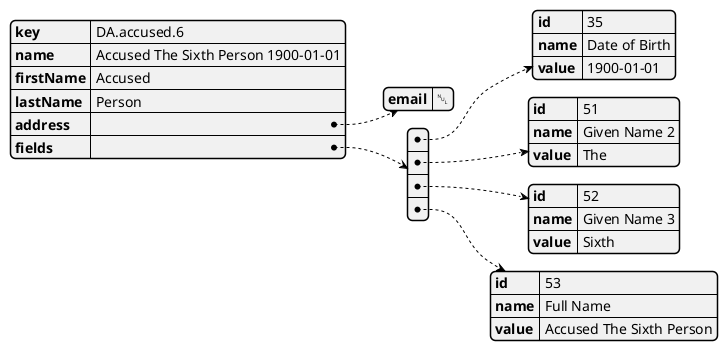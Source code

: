 @startjson
{
  "key": "DA.accused.6",
  "name": "Accused The Sixth Person 1900-01-01",
  "firstName": "Accused",
  "lastName": "Person",
  "address": {
      "email": null
  },
  "fields": [
    {
      "id": 35,
      "name": "Date of Birth",
      "value": "1900-01-01"
    },
    {
      "id": 51,
      "name": "Given Name 2",
      "value": "The"
    },
    {
      "id": 52,
      "name": "Given Name 3",
      "value": "Sixth"
    },
    {
      "id": 53,
      "name": "Full Name",
      "value": "Accused The Sixth Person"
    }
  ]
}
@endjson